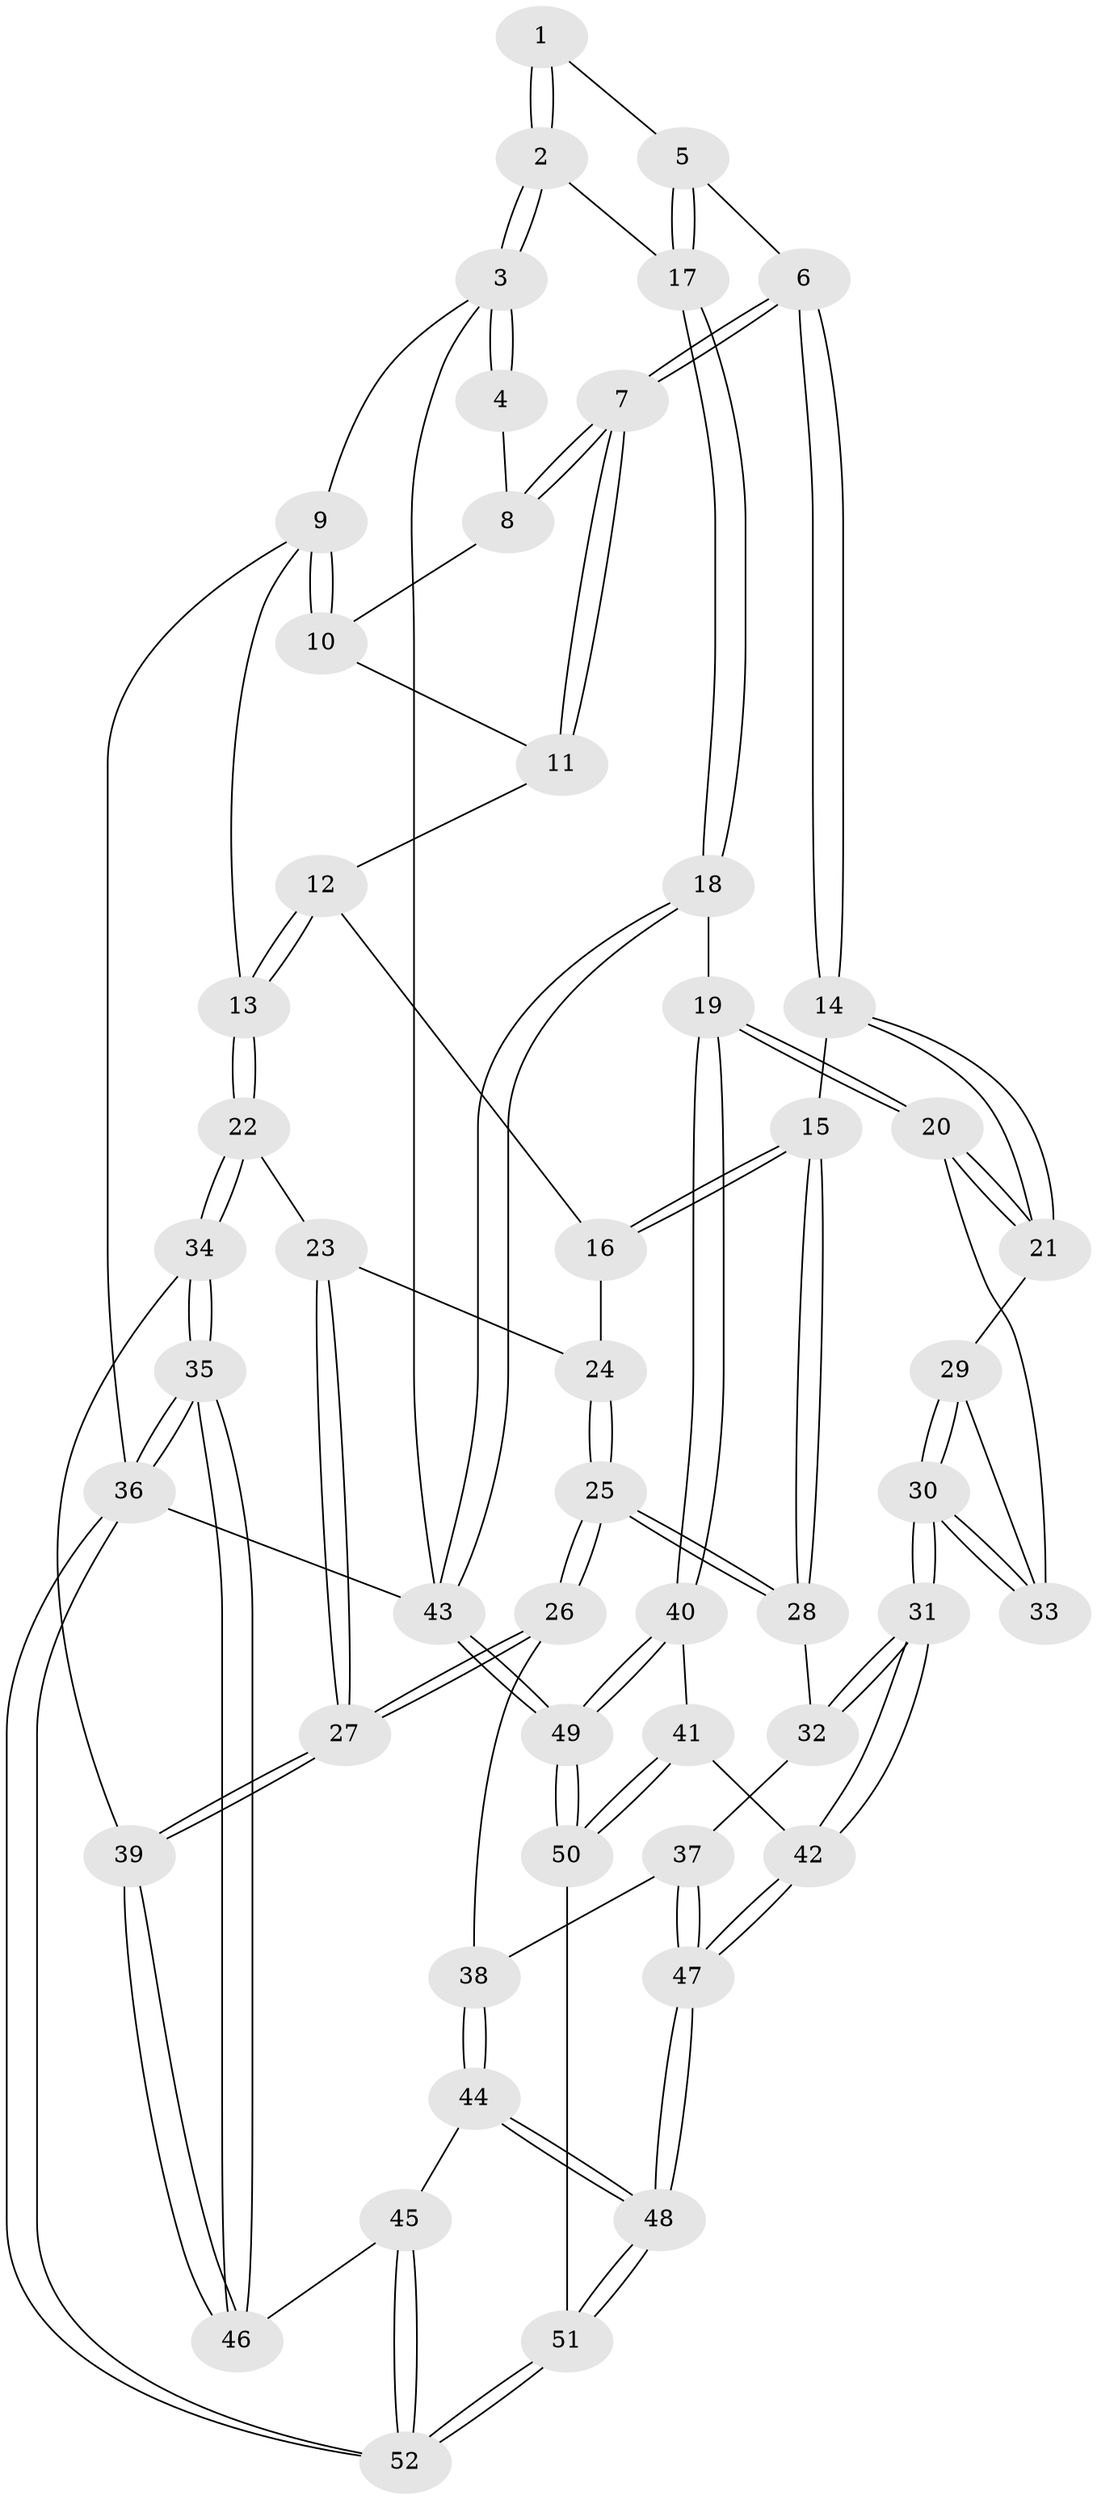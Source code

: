 // Generated by graph-tools (version 1.1) at 2025/17/03/09/25 04:17:17]
// undirected, 52 vertices, 127 edges
graph export_dot {
graph [start="1"]
  node [color=gray90,style=filled];
  1 [pos="+0.8871027512202576+0.07643644355598873"];
  2 [pos="+1+0.10978211743619314"];
  3 [pos="+1+0"];
  4 [pos="+0.7634150774102934+0"];
  5 [pos="+0.8006397553477342+0.2993350261189583"];
  6 [pos="+0.7092045966374542+0.2978003885294341"];
  7 [pos="+0.7033652831719355+0.2917524394154609"];
  8 [pos="+0.6528378856940342+0"];
  9 [pos="+0+0"];
  10 [pos="+0.3303463392404969+0"];
  11 [pos="+0.3862365562328076+0.2526277699210389"];
  12 [pos="+0.3686823830061531+0.27250875530962426"];
  13 [pos="+0+0.281740043202134"];
  14 [pos="+0.6684592801806711+0.4311685492752239"];
  15 [pos="+0.6654938100487676+0.4340152843329947"];
  16 [pos="+0.3517355180762281+0.42022671263651584"];
  17 [pos="+1+0.38853662561320923"];
  18 [pos="+1+0.5740102265960321"];
  19 [pos="+1+0.6136412028825196"];
  20 [pos="+0.9282508104210998+0.6062004662661186"];
  21 [pos="+0.7144278834672986+0.5032783996382464"];
  22 [pos="+0+0.3270960985937313"];
  23 [pos="+0.1264137768082886+0.4534745716286757"];
  24 [pos="+0.3485647148248431+0.43540402497998465"];
  25 [pos="+0.3725590788441612+0.5252601513392143"];
  26 [pos="+0.32707843608461135+0.6354617644763064"];
  27 [pos="+0.250357228866354+0.6645928721061176"];
  28 [pos="+0.5796729711999113+0.5293608862695516"];
  29 [pos="+0.7281384024779072+0.5618949037864217"];
  30 [pos="+0.7240527161599121+0.687858657497063"];
  31 [pos="+0.6788194490909908+0.7706450365866079"];
  32 [pos="+0.5797514373234752+0.5315145501047999"];
  33 [pos="+0.8308846355785627+0.6270322977299695"];
  34 [pos="+0+0.47798039160435496"];
  35 [pos="+0+0.9394594664141106"];
  36 [pos="+0+1"];
  37 [pos="+0.48672850225294795+0.7111047316782692"];
  38 [pos="+0.382332985232058+0.6815371752842361"];
  39 [pos="+0.1750018077622554+0.734679877685222"];
  40 [pos="+0.8088853923612365+0.8198616469980199"];
  41 [pos="+0.7872770003145207+0.8188256736972501"];
  42 [pos="+0.6756898521125699+0.7997011714265081"];
  43 [pos="+1+1"];
  44 [pos="+0.38851239234850876+0.8420279213730373"];
  45 [pos="+0.19938402595735827+0.8438975144257335"];
  46 [pos="+0.16641164356442412+0.7707992473988028"];
  47 [pos="+0.6205887464448853+0.8371791862295316"];
  48 [pos="+0.5411834510395542+0.997875405272668"];
  49 [pos="+1+1"];
  50 [pos="+0.7796886729840946+1"];
  51 [pos="+0.5167382561220667+1"];
  52 [pos="+0.23923875308261333+1"];
  1 -- 2;
  1 -- 2;
  1 -- 5;
  2 -- 3;
  2 -- 3;
  2 -- 17;
  3 -- 4;
  3 -- 4;
  3 -- 9;
  3 -- 43;
  4 -- 8;
  5 -- 6;
  5 -- 17;
  5 -- 17;
  6 -- 7;
  6 -- 7;
  6 -- 14;
  6 -- 14;
  7 -- 8;
  7 -- 8;
  7 -- 11;
  7 -- 11;
  8 -- 10;
  9 -- 10;
  9 -- 10;
  9 -- 13;
  9 -- 36;
  10 -- 11;
  11 -- 12;
  12 -- 13;
  12 -- 13;
  12 -- 16;
  13 -- 22;
  13 -- 22;
  14 -- 15;
  14 -- 21;
  14 -- 21;
  15 -- 16;
  15 -- 16;
  15 -- 28;
  15 -- 28;
  16 -- 24;
  17 -- 18;
  17 -- 18;
  18 -- 19;
  18 -- 43;
  18 -- 43;
  19 -- 20;
  19 -- 20;
  19 -- 40;
  19 -- 40;
  20 -- 21;
  20 -- 21;
  20 -- 33;
  21 -- 29;
  22 -- 23;
  22 -- 34;
  22 -- 34;
  23 -- 24;
  23 -- 27;
  23 -- 27;
  24 -- 25;
  24 -- 25;
  25 -- 26;
  25 -- 26;
  25 -- 28;
  25 -- 28;
  26 -- 27;
  26 -- 27;
  26 -- 38;
  27 -- 39;
  27 -- 39;
  28 -- 32;
  29 -- 30;
  29 -- 30;
  29 -- 33;
  30 -- 31;
  30 -- 31;
  30 -- 33;
  30 -- 33;
  31 -- 32;
  31 -- 32;
  31 -- 42;
  31 -- 42;
  32 -- 37;
  34 -- 35;
  34 -- 35;
  34 -- 39;
  35 -- 36;
  35 -- 36;
  35 -- 46;
  35 -- 46;
  36 -- 52;
  36 -- 52;
  36 -- 43;
  37 -- 38;
  37 -- 47;
  37 -- 47;
  38 -- 44;
  38 -- 44;
  39 -- 46;
  39 -- 46;
  40 -- 41;
  40 -- 49;
  40 -- 49;
  41 -- 42;
  41 -- 50;
  41 -- 50;
  42 -- 47;
  42 -- 47;
  43 -- 49;
  43 -- 49;
  44 -- 45;
  44 -- 48;
  44 -- 48;
  45 -- 46;
  45 -- 52;
  45 -- 52;
  47 -- 48;
  47 -- 48;
  48 -- 51;
  48 -- 51;
  49 -- 50;
  49 -- 50;
  50 -- 51;
  51 -- 52;
  51 -- 52;
}
